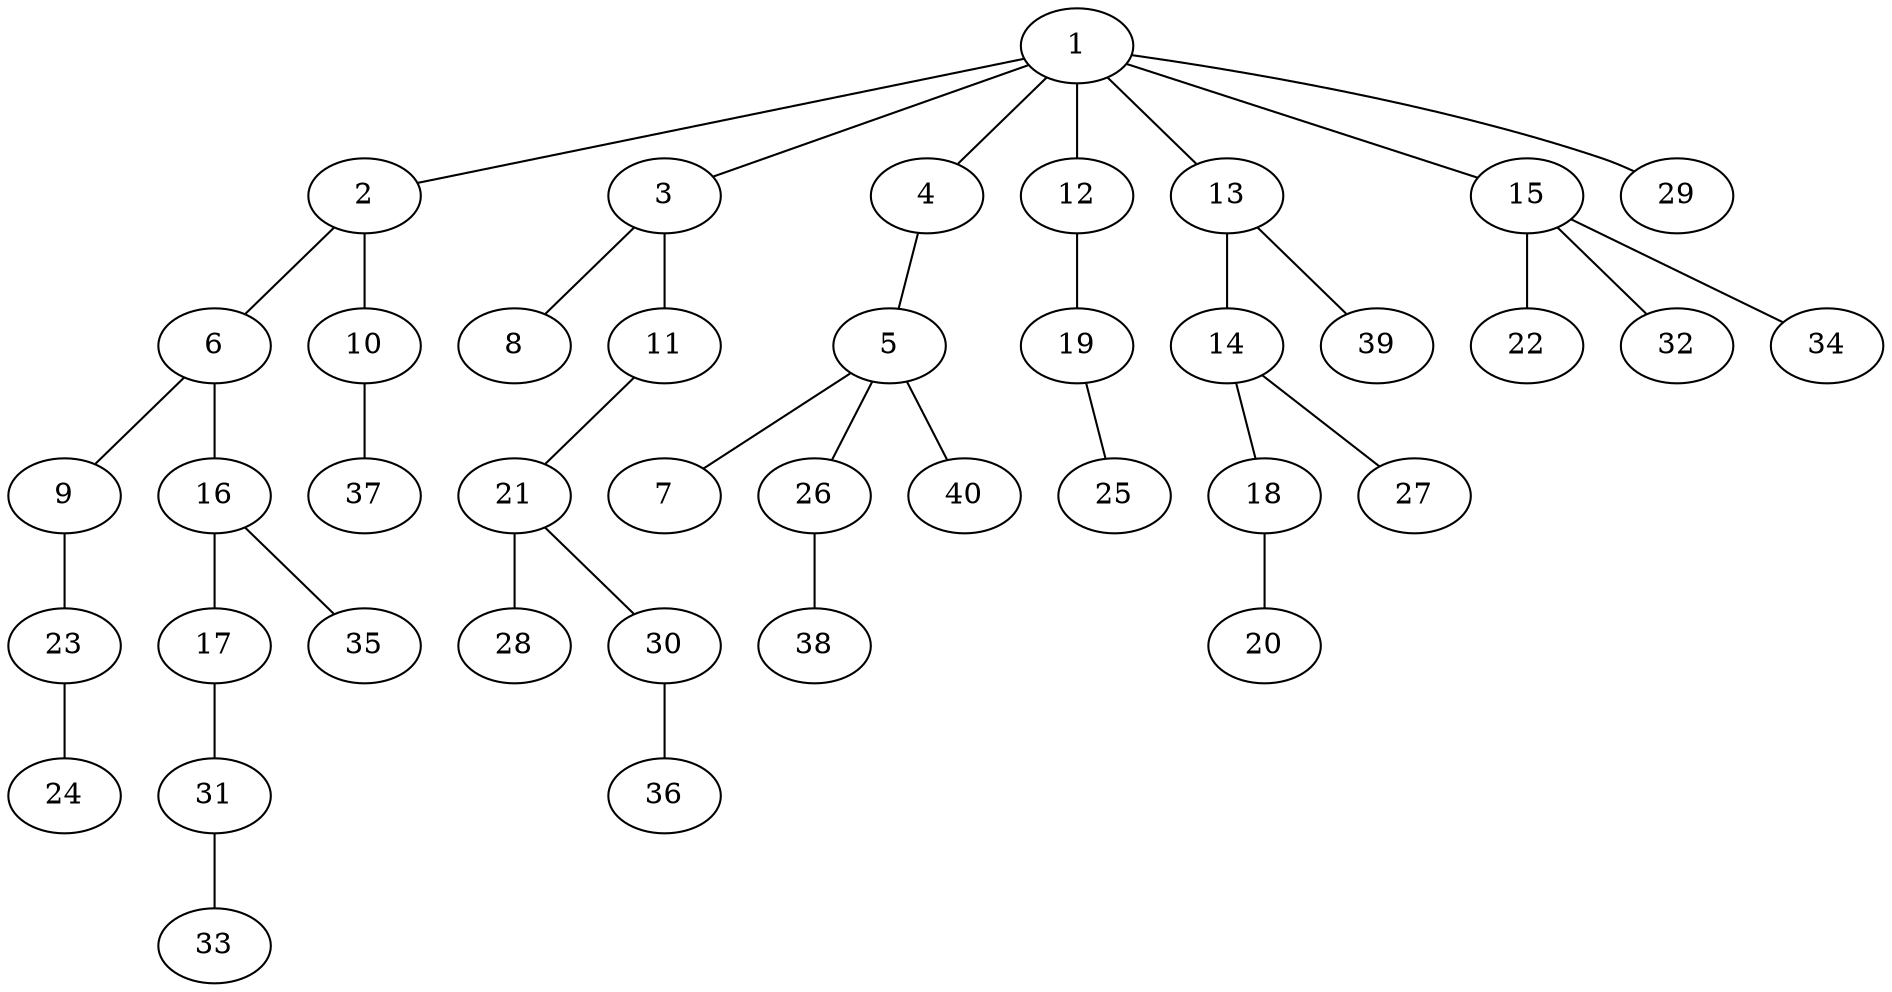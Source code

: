 graph graphname {1--2
1--3
1--4
1--12
1--13
1--15
1--29
2--6
2--10
3--8
3--11
4--5
5--7
5--26
5--40
6--9
6--16
9--23
10--37
11--21
12--19
13--14
13--39
14--18
14--27
15--22
15--32
15--34
16--17
16--35
17--31
18--20
19--25
21--28
21--30
23--24
26--38
30--36
31--33
}